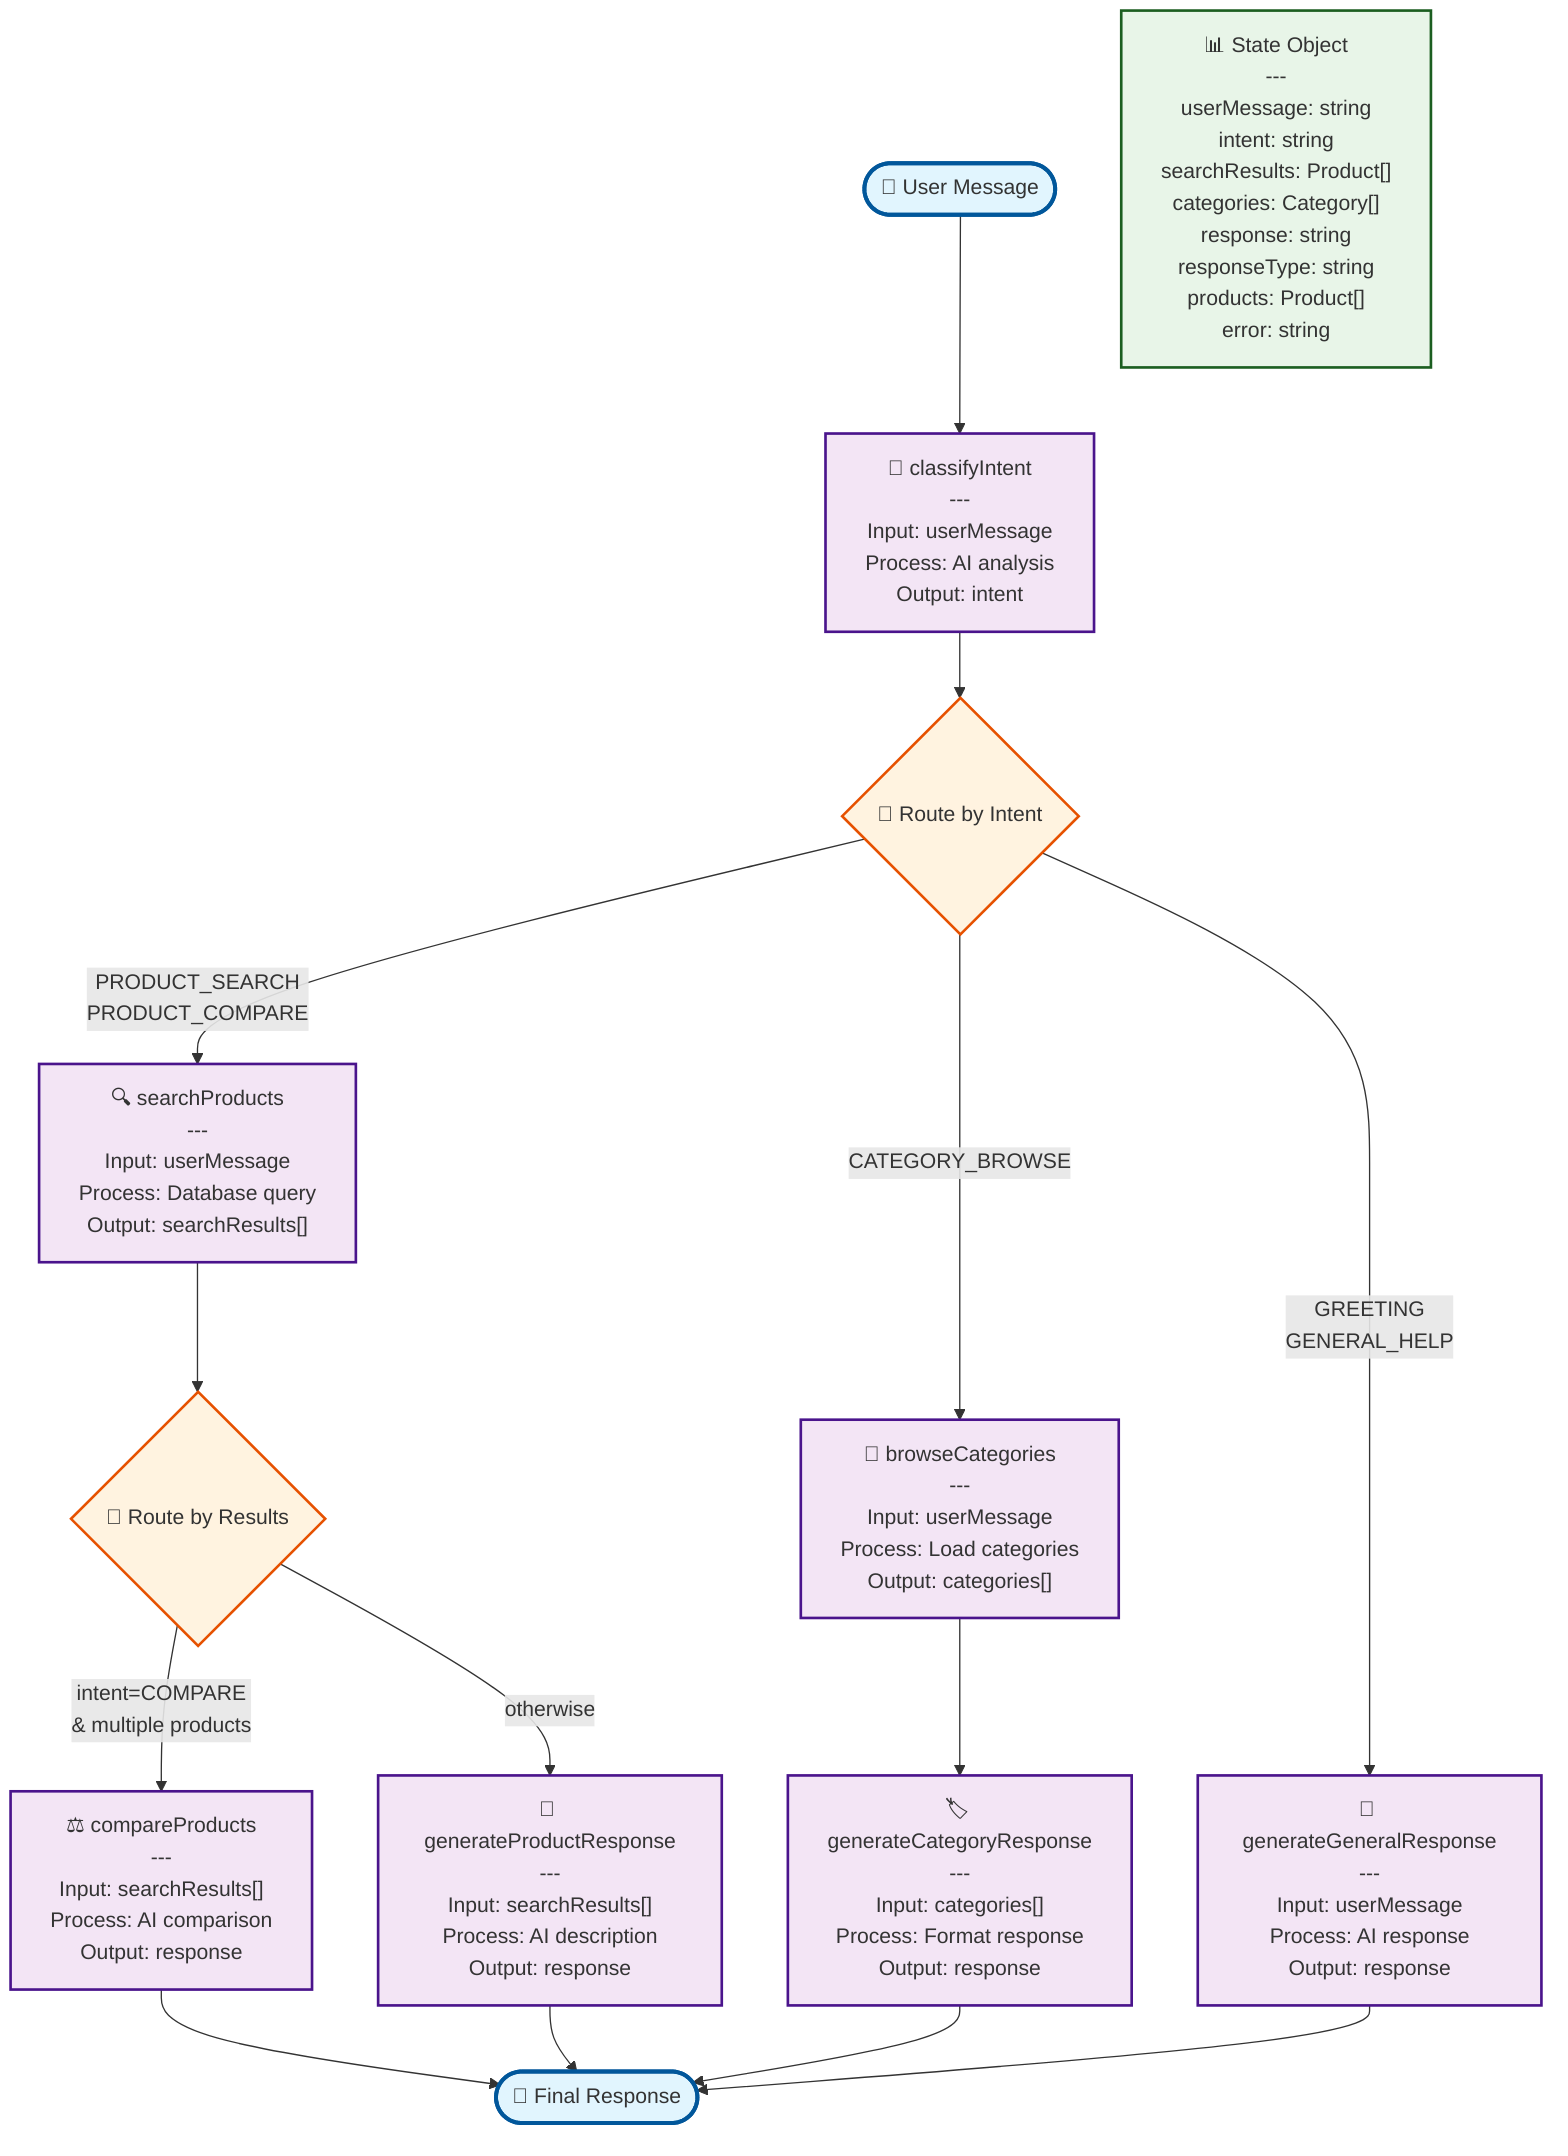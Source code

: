 graph TD
    START([🚀 User Message]) --> A["🧠 classifyIntent<br/>---<br/>Input: userMessage<br/>Process: AI analysis<br/>Output: intent"]
    
    A --> B{🚦 Route by Intent}
    
    B -->|PRODUCT_SEARCH<br/>PRODUCT_COMPARE| C["🔍 searchProducts<br/>---<br/>Input: userMessage<br/>Process: Database query<br/>Output: searchResults[]"]
    B -->|CATEGORY_BROWSE| D["📂 browseCategories<br/>---<br/>Input: userMessage<br/>Process: Load categories<br/>Output: categories[]"]
    B -->|GREETING<br/>GENERAL_HELP| E["💬 generateGeneralResponse<br/>---<br/>Input: userMessage<br/>Process: AI response<br/>Output: response"]
    
    C --> F{🚦 Route by Results}
    
    F -->|intent=COMPARE<br/>& multiple products| G["⚖️ compareProducts<br/>---<br/>Input: searchResults[]<br/>Process: AI comparison<br/>Output: response"]
    F -->|otherwise| H["📝 generateProductResponse<br/>---<br/>Input: searchResults[]<br/>Process: AI description<br/>Output: response"]
    
    D --> I["🏷️ generateCategoryResponse<br/>---<br/>Input: categories[]<br/>Process: Format response<br/>Output: response"]
    
    G --> END([🏁 Final Response])
    H --> END
    I --> END
    E --> END
    
    %% State object
    J["📊 State Object<br/>---<br/>userMessage: string<br/>intent: string<br/>searchResults: Product[]<br/>categories: Category[]<br/>response: string<br/>responseType: string<br/>products: Product[]<br/>error: string"]
    
    %% Styling
    classDef startEnd fill:#e1f5fe,stroke:#01579b,stroke-width:3px
    classDef node fill:#f3e5f5,stroke:#4a148c,stroke-width:2px
    classDef decision fill:#fff3e0,stroke:#e65100,stroke-width:2px
    classDef state fill:#e8f5e8,stroke:#1b5e20,stroke-width:2px
    
    class START,END startEnd
    class A,C,D,E,G,H,I node
    class B,F decision
    class J state
